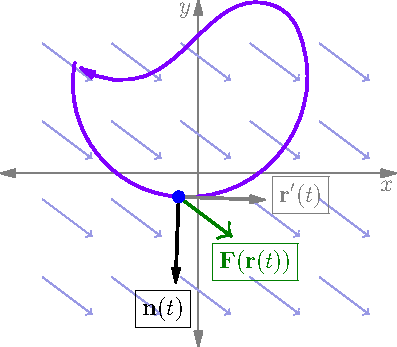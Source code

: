 size(7cm);

usepackage("amsmath");
import graph;
xaxis("$x$", -0.8, 0.8, grey, Arrows);
yaxis("$y$", -0.7, 0.7, grey, Arrows);
real w = 0.7;

for (int i=0; i<5; ++i) {
  for (int j=0; j<4; ++j) {
    draw(
      shift(-0.9*w,-0.6*w)*((0.4*i*w,0.45*j*w)--(0.4*i*w+0.2,0.45*j*w-0.15)),
      rgb(0.6,0.6,0.9), EndArrow(TeXHead));
  }
}

pair A = (-0.5,0.445);
pair B = (-0.08,-0.095);
pair C = (0.4,0.585);
pair D = (0.3,0.68);
pair E = (-0.2,0.4);
draw(A..B..C..C..D..E..A, purple+1.4, EndMargin);
draw(A..B..C..C..D..E..A, purple, EndArrow, EndMargin);
dotfactor *= 2;

pair X = B+0.35*dir(-2);
pair Y = B+1.08*(0.2, -0.15);
pair Z = B+0.35*dir(-92);
draw(B--X, grey, EndArrow);
draw(B--X, grey + 1.4, Margins);
draw(B--Z, black, EndArrow);
draw(B--Z, black + 1.4, Margins);
draw(B--Y, deepgreen + 1.2, EndArrow(TeXHead));
dot(B, blue);
label("$\boxed{\mathbf{r}'(t)}$", X, dir(10), grey);
label("$\boxed{\mathbf{n}(t)}$", Z, dir(-110), black);
label("$\boxed{\mathbf{F}(\mathbf{r}(t))}$", Y, dir(-65), deepgreen);
